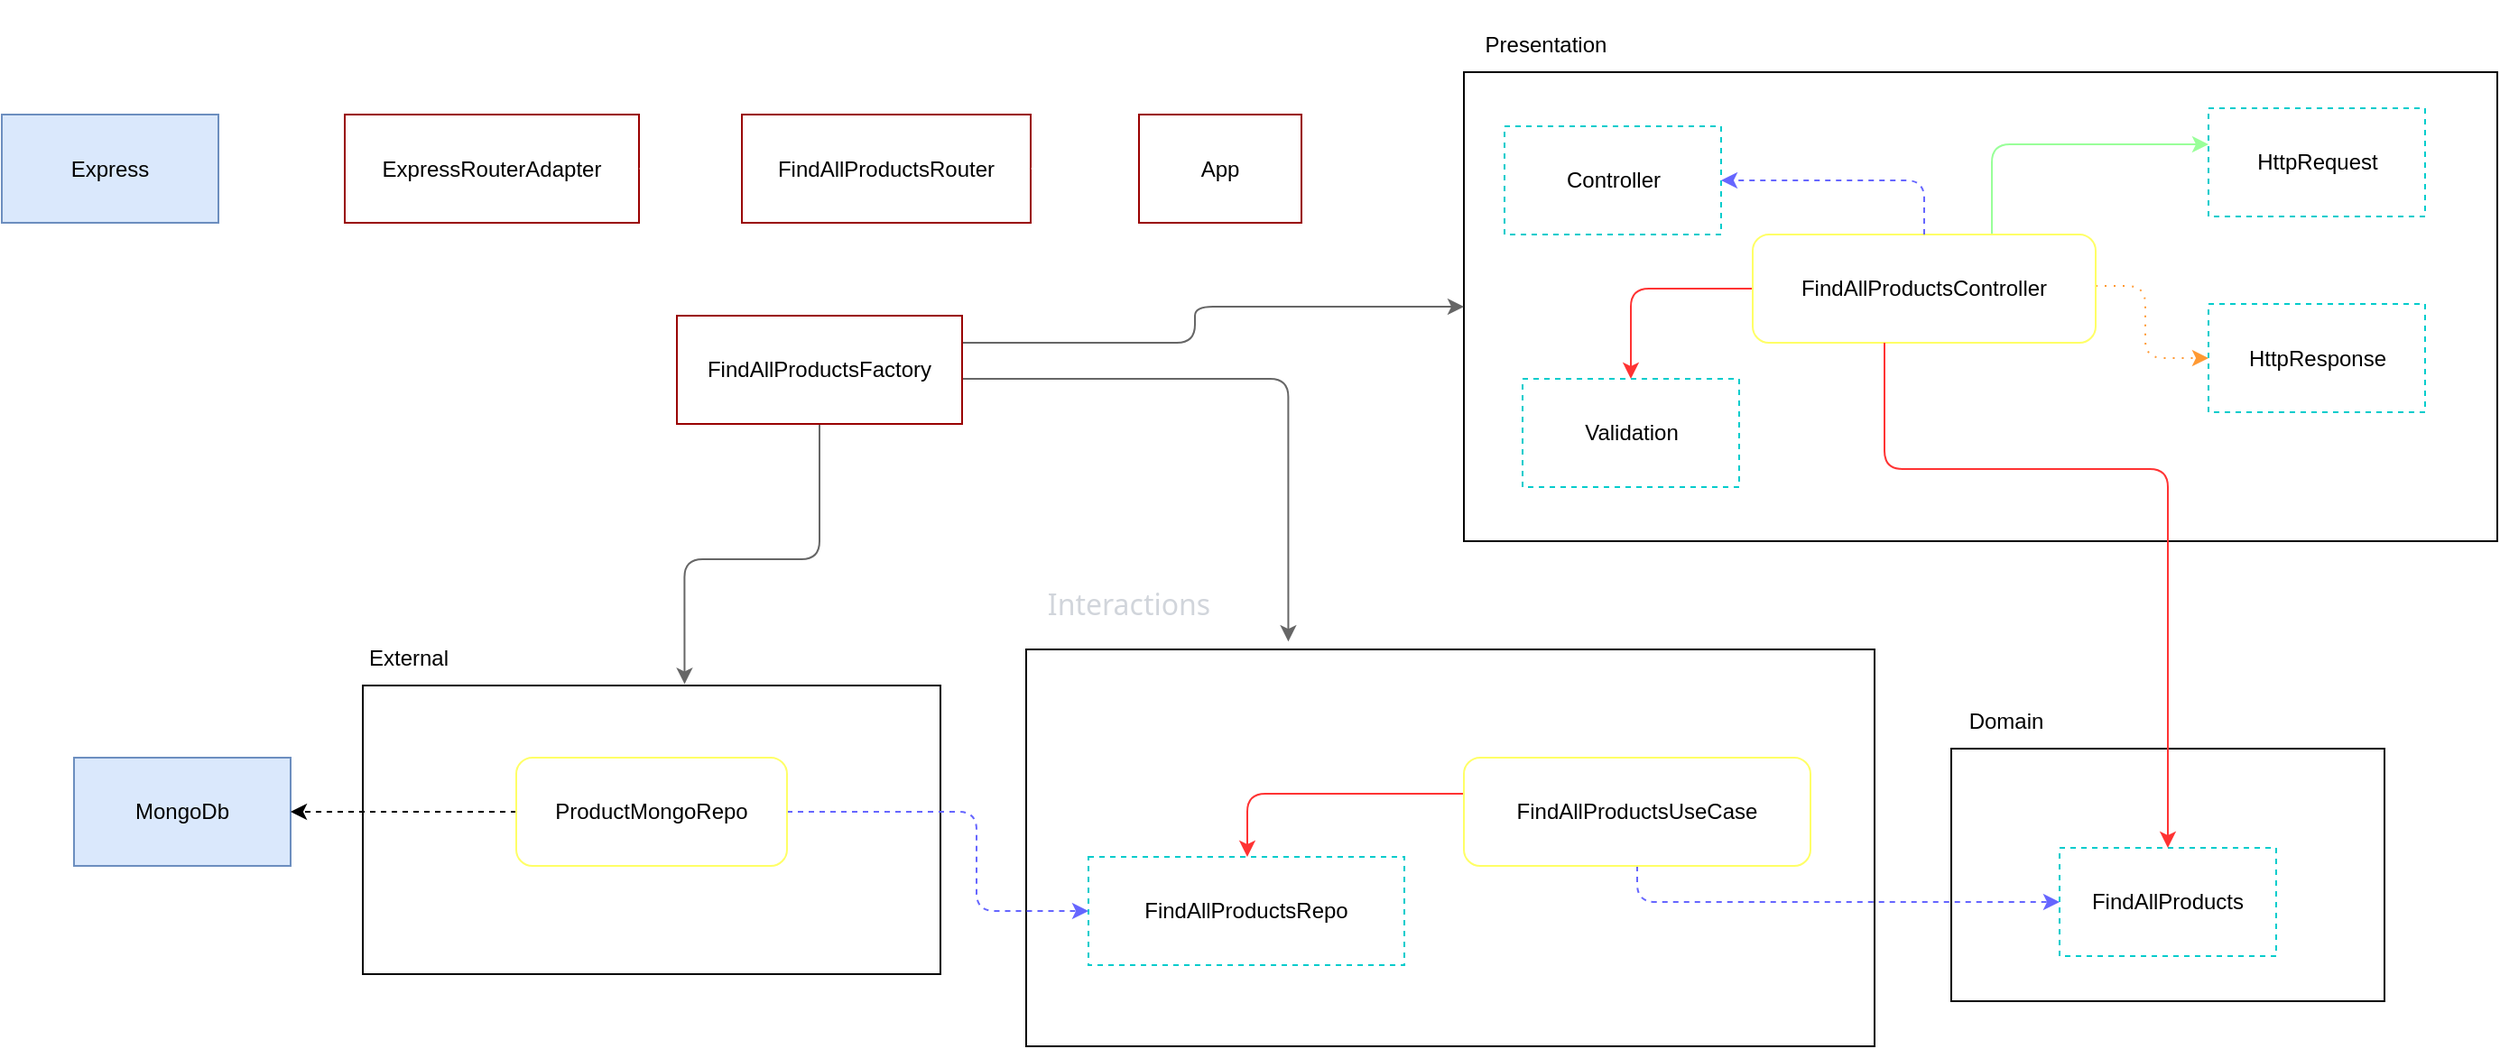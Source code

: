 <mxfile>
    <diagram id="Oe4gQw9dF1fkvY1zvgiV" name="Página-1">
        <mxGraphModel dx="1513" dy="765" grid="1" gridSize="10" guides="1" tooltips="1" connect="1" arrows="1" fold="1" page="1" pageScale="1" pageWidth="827" pageHeight="1169" math="0" shadow="0">
            <root>
                <mxCell id="0"/>
                <mxCell id="1" parent="0"/>
                <mxCell id="2" value="" style="rounded=0;whiteSpace=wrap;html=1;" parent="1" vertex="1">
                    <mxGeometry x="860" y="260" width="572.5" height="260" as="geometry"/>
                </mxCell>
                <mxCell id="3" style="edgeStyle=orthogonalEdgeStyle;html=1;strokeColor=#99ff99;" parent="1" source="6" target="10" edge="1">
                    <mxGeometry relative="1" as="geometry">
                        <Array as="points">
                            <mxPoint x="1152.5" y="300"/>
                        </Array>
                    </mxGeometry>
                </mxCell>
                <mxCell id="4" style="edgeStyle=orthogonalEdgeStyle;html=1;strokeColor=#ff9933;dashed=1;dashPattern=1 4;" parent="1" source="6" target="11" edge="1">
                    <mxGeometry relative="1" as="geometry">
                        <Array as="points">
                            <mxPoint x="1237.5" y="378.5"/>
                            <mxPoint x="1237.5" y="418.5"/>
                        </Array>
                    </mxGeometry>
                </mxCell>
                <mxCell id="5" style="edgeStyle=orthogonalEdgeStyle;html=1;entryX=0.5;entryY=0;entryDx=0;entryDy=0;strokeColor=#ff3333;" parent="1" source="6" target="12" edge="1">
                    <mxGeometry relative="1" as="geometry"/>
                </mxCell>
                <mxCell id="6" value="FindAllProductsController" style="rounded=1;whiteSpace=wrap;html=1;strokeColor=#FFFF66;" parent="1" vertex="1">
                    <mxGeometry x="1020" y="350" width="190" height="60" as="geometry"/>
                </mxCell>
                <mxCell id="7" value="Presentation" style="text;html=1;strokeColor=none;fillColor=none;align=center;verticalAlign=middle;whiteSpace=wrap;rounded=0;" parent="1" vertex="1">
                    <mxGeometry x="860" y="230" width="90.5" height="30" as="geometry"/>
                </mxCell>
                <mxCell id="8" value="Controller" style="rounded=0;whiteSpace=wrap;html=1;strokeColor=#00CCCC;dashed=1;" parent="1" vertex="1">
                    <mxGeometry x="882.5" y="290" width="120" height="60" as="geometry"/>
                </mxCell>
                <mxCell id="9" value="" style="endArrow=classic;html=1;fillColor=#a20025;strokeColor=#6666FF;dashed=1;exitX=0.5;exitY=0;exitDx=0;exitDy=0;entryX=1;entryY=0.5;entryDx=0;entryDy=0;" parent="1" source="6" target="8" edge="1">
                    <mxGeometry width="50" height="50" relative="1" as="geometry">
                        <mxPoint x="1142.5" y="290" as="sourcePoint"/>
                        <mxPoint x="1262.5" y="290" as="targetPoint"/>
                        <Array as="points">
                            <mxPoint x="1115" y="320"/>
                        </Array>
                    </mxGeometry>
                </mxCell>
                <mxCell id="10" value="HttpRequest" style="rounded=0;whiteSpace=wrap;html=1;strokeColor=#00CCCC;dashed=1;" parent="1" vertex="1">
                    <mxGeometry x="1272.5" y="280" width="120" height="60" as="geometry"/>
                </mxCell>
                <mxCell id="11" value="HttpResponse" style="rounded=0;whiteSpace=wrap;html=1;strokeColor=#00CCCC;dashed=1;" parent="1" vertex="1">
                    <mxGeometry x="1272.5" y="388.5" width="120" height="60" as="geometry"/>
                </mxCell>
                <mxCell id="12" value="Validation" style="rounded=0;whiteSpace=wrap;html=1;strokeColor=#00CCCC;dashed=1;" parent="1" vertex="1">
                    <mxGeometry x="892.5" y="430" width="120" height="60" as="geometry"/>
                </mxCell>
                <mxCell id="13" value="" style="rounded=0;whiteSpace=wrap;html=1;" parent="1" vertex="1">
                    <mxGeometry x="1130" y="635" width="240" height="140" as="geometry"/>
                </mxCell>
                <mxCell id="14" value="Domain" style="text;html=1;align=center;verticalAlign=middle;resizable=0;points=[];autosize=1;strokeColor=none;fillColor=none;" parent="1" vertex="1">
                    <mxGeometry x="1130" y="605" width="60" height="30" as="geometry"/>
                </mxCell>
                <mxCell id="15" value="FindAllProducts" style="rounded=0;whiteSpace=wrap;html=1;strokeColor=#00CCCC;dashed=1;" parent="1" vertex="1">
                    <mxGeometry x="1190" y="690" width="120" height="60" as="geometry"/>
                </mxCell>
                <mxCell id="17" style="edgeStyle=orthogonalEdgeStyle;html=1;strokeColor=#FF3333;" parent="1" source="6" target="15" edge="1">
                    <mxGeometry relative="1" as="geometry">
                        <Array as="points">
                            <mxPoint x="1093" y="480"/>
                            <mxPoint x="1250" y="480"/>
                        </Array>
                    </mxGeometry>
                </mxCell>
                <mxCell id="18" value="" style="rounded=0;whiteSpace=wrap;html=1;" parent="1" vertex="1">
                    <mxGeometry x="617.5" y="580" width="470" height="220" as="geometry"/>
                </mxCell>
                <mxCell id="19" style="edgeStyle=orthogonalEdgeStyle;html=1;strokeColor=#ff3333;" parent="1" source="23" target="25" edge="1">
                    <mxGeometry relative="1" as="geometry">
                        <Array as="points">
                            <mxPoint x="740" y="660"/>
                        </Array>
                    </mxGeometry>
                </mxCell>
                <mxCell id="21" style="edgeStyle=orthogonalEdgeStyle;html=1;strokeColor=#6666FF;fillColor=#a20025;dashed=1;" parent="1" source="23" target="15" edge="1">
                    <mxGeometry relative="1" as="geometry">
                        <Array as="points">
                            <mxPoint x="956" y="720"/>
                        </Array>
                    </mxGeometry>
                </mxCell>
                <mxCell id="23" value="FindAllProductsUseCase" style="rounded=1;whiteSpace=wrap;html=1;strokeColor=#FFFF66;" parent="1" vertex="1">
                    <mxGeometry x="860" y="640" width="192" height="60" as="geometry"/>
                </mxCell>
                <mxCell id="24" value="&lt;div style=&quot;text-align: start;&quot;&gt;&lt;span style=&quot;background-color: initial; font-size: 16px;&quot;&gt;&lt;font face=&quot;Söhne, ui-sans-serif, system-ui, -apple-system, Segoe UI, Roboto, Ubuntu, Cantarell, Noto Sans, sans-serif, Helvetica Neue, Arial, Apple Color Emoji, Segoe UI Emoji, Segoe UI Symbol, Noto Color Emoji&quot; color=&quot;#d1d5db&quot;&gt;Interactions&lt;/font&gt;&lt;/span&gt;&lt;/div&gt;" style="text;html=1;strokeColor=none;fillColor=none;align=center;verticalAlign=middle;whiteSpace=wrap;rounded=0;" parent="1" vertex="1">
                    <mxGeometry x="617.5" y="540" width="112.5" height="30" as="geometry"/>
                </mxCell>
                <mxCell id="25" value="FindAllProductsRepo" style="rounded=0;whiteSpace=wrap;html=1;strokeColor=#00CCCC;dashed=1;" parent="1" vertex="1">
                    <mxGeometry x="652" y="695" width="175" height="60" as="geometry"/>
                </mxCell>
                <mxCell id="27" value="" style="rounded=0;whiteSpace=wrap;html=1;" parent="1" vertex="1">
                    <mxGeometry x="250" y="600" width="320" height="160" as="geometry"/>
                </mxCell>
                <mxCell id="28" value="External" style="text;html=1;align=center;verticalAlign=middle;resizable=0;points=[];autosize=1;strokeColor=none;fillColor=none;" parent="1" vertex="1">
                    <mxGeometry x="240" y="570" width="70" height="30" as="geometry"/>
                </mxCell>
                <mxCell id="32" value="&lt;font color=&quot;#000000&quot;&gt;MongoDb&lt;/font&gt;" style="rounded=0;whiteSpace=wrap;html=1;fillColor=#dae8fc;strokeColor=#6c8ebf;" parent="1" vertex="1">
                    <mxGeometry x="90" y="640" width="120" height="60" as="geometry"/>
                </mxCell>
                <mxCell id="34" style="edgeStyle=orthogonalEdgeStyle;html=1;entryX=0;entryY=0.5;entryDx=0;entryDy=0;strokeColor=#6666FF;fillColor=#a20025;dashed=1;" parent="1" source="35" target="25" edge="1">
                    <mxGeometry relative="1" as="geometry">
                        <Array as="points">
                            <mxPoint x="590" y="670"/>
                            <mxPoint x="590" y="725"/>
                        </Array>
                    </mxGeometry>
                </mxCell>
                <mxCell id="50" style="edgeStyle=orthogonalEdgeStyle;html=1;dashed=1;" parent="1" source="35" target="32" edge="1">
                    <mxGeometry relative="1" as="geometry"/>
                </mxCell>
                <mxCell id="35" value="ProductMongoRepo" style="rounded=1;whiteSpace=wrap;html=1;strokeColor=#FFFF66;" parent="1" vertex="1">
                    <mxGeometry x="335" y="640" width="150" height="60" as="geometry"/>
                </mxCell>
                <mxCell id="36" value="" style="rounded=0;whiteSpace=wrap;html=1;strokeColor=#FFFFFF;fontColor=#000000;" parent="1" vertex="1">
                    <mxGeometry x="200" y="250" width="610" height="260" as="geometry"/>
                </mxCell>
                <mxCell id="37" value="&lt;font color=&quot;#ffffff&quot;&gt;Main&lt;/font&gt;" style="text;html=1;align=center;verticalAlign=middle;resizable=0;points=[];autosize=1;strokeColor=none;fillColor=none;fontColor=#000000;" parent="1" vertex="1">
                    <mxGeometry x="200" y="220" width="50" height="30" as="geometry"/>
                </mxCell>
                <mxCell id="38" style="edgeStyle=orthogonalEdgeStyle;html=1;entryX=0.557;entryY=-0.005;entryDx=0;entryDy=0;entryPerimeter=0;strokeColor=#666666;" parent="1" source="41" target="27" edge="1">
                    <mxGeometry relative="1" as="geometry">
                        <Array as="points">
                            <mxPoint x="503" y="530"/>
                            <mxPoint x="428" y="530"/>
                        </Array>
                    </mxGeometry>
                </mxCell>
                <mxCell id="39" style="edgeStyle=orthogonalEdgeStyle;html=1;strokeColor=#666666;" parent="1" source="41" target="2" edge="1">
                    <mxGeometry relative="1" as="geometry">
                        <Array as="points">
                            <mxPoint x="711" y="410"/>
                            <mxPoint x="711" y="390"/>
                        </Array>
                    </mxGeometry>
                </mxCell>
                <mxCell id="40" style="edgeStyle=orthogonalEdgeStyle;html=1;entryX=0.309;entryY=-0.02;entryDx=0;entryDy=0;entryPerimeter=0;strokeColor=#666666;" parent="1" source="41" target="18" edge="1">
                    <mxGeometry relative="1" as="geometry">
                        <Array as="points">
                            <mxPoint x="763" y="430"/>
                        </Array>
                    </mxGeometry>
                </mxCell>
                <mxCell id="41" value="FindAllProductsFactory" style="rounded=0;whiteSpace=wrap;html=1;strokeColor=#990000;gradientColor=none;" parent="1" vertex="1">
                    <mxGeometry x="424" y="395" width="158" height="60" as="geometry"/>
                </mxCell>
                <mxCell id="42" style="edgeStyle=orthogonalEdgeStyle;html=1;strokeColor=#FFFFFF;fontColor=#FFFFFF;dashed=1;" parent="1" source="43" target="48" edge="1">
                    <mxGeometry relative="1" as="geometry"/>
                </mxCell>
                <mxCell id="43" value="ExpressRouterAdapter" style="rounded=0;whiteSpace=wrap;html=1;strokeColor=#990000;gradientColor=none;" parent="1" vertex="1">
                    <mxGeometry x="240" y="283.5" width="163" height="60" as="geometry"/>
                </mxCell>
                <mxCell id="44" style="edgeStyle=orthogonalEdgeStyle;html=1;strokeColor=#FFFFFF;fontColor=#FFFFFF;" parent="1" source="45" target="43" edge="1">
                    <mxGeometry relative="1" as="geometry"/>
                </mxCell>
                <mxCell id="45" value="FindAllProductsRouter" style="rounded=0;whiteSpace=wrap;html=1;strokeColor=#990000;gradientColor=none;" parent="1" vertex="1">
                    <mxGeometry x="460" y="283.5" width="160" height="60" as="geometry"/>
                </mxCell>
                <mxCell id="46" style="edgeStyle=orthogonalEdgeStyle;html=1;entryX=1;entryY=0.5;entryDx=0;entryDy=0;strokeColor=#FFFFFF;fontColor=#FFFFFF;" parent="1" source="47" target="45" edge="1">
                    <mxGeometry relative="1" as="geometry"/>
                </mxCell>
                <mxCell id="47" value="App" style="rounded=0;whiteSpace=wrap;html=1;strokeColor=#990000;gradientColor=none;" parent="1" vertex="1">
                    <mxGeometry x="680" y="283.5" width="90" height="60" as="geometry"/>
                </mxCell>
                <mxCell id="48" value="&lt;font color=&quot;#000000&quot;&gt;Express&lt;/font&gt;" style="rounded=0;whiteSpace=wrap;html=1;fillColor=#dae8fc;strokeColor=#6c8ebf;" parent="1" vertex="1">
                    <mxGeometry x="50" y="283.5" width="120" height="60" as="geometry"/>
                </mxCell>
            </root>
        </mxGraphModel>
    </diagram>
</mxfile>